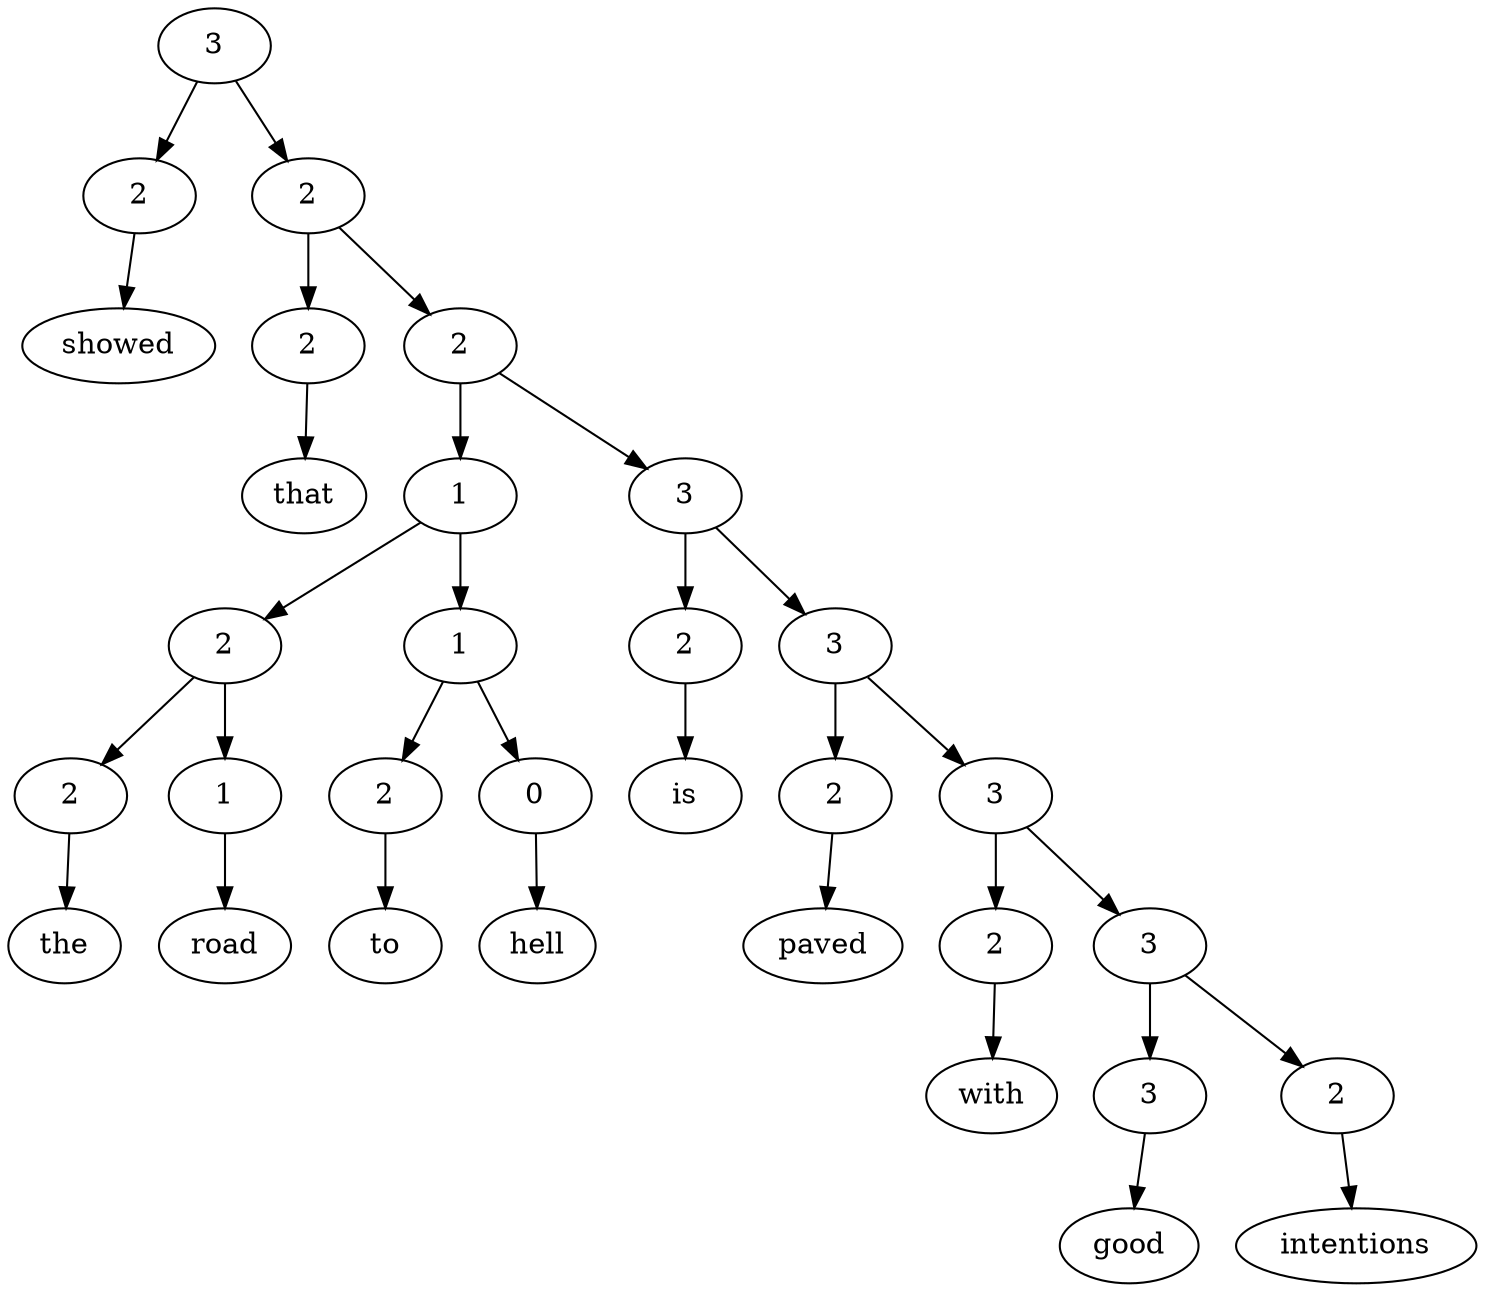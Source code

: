 digraph G{Node0 [label="3"]
Node0 -> Node1
Node0 -> Node3
Node1 [label="2"]
Node1 -> Node2
Node3 [label="2"]
Node3 -> Node4
Node3 -> Node6
Node2 [label="showed"]
Node4 [label="2"]
Node4 -> Node5
Node6 [label="2"]
Node6 -> Node7
Node6 -> Node18
Node5 [label="that"]
Node7 [label="1"]
Node7 -> Node8
Node7 -> Node13
Node18 [label="3"]
Node18 -> Node19
Node18 -> Node21
Node8 [label="2"]
Node8 -> Node9
Node8 -> Node11
Node13 [label="1"]
Node13 -> Node14
Node13 -> Node16
Node19 [label="2"]
Node19 -> Node20
Node21 [label="3"]
Node21 -> Node22
Node21 -> Node24
Node9 [label="2"]
Node9 -> Node10
Node11 [label="1"]
Node11 -> Node12
Node14 [label="2"]
Node14 -> Node15
Node16 [label="0"]
Node16 -> Node17
Node20 [label="is"]
Node22 [label="2"]
Node22 -> Node23
Node24 [label="3"]
Node24 -> Node25
Node24 -> Node27
Node10 [label="the"]
Node12 [label="road"]
Node15 [label="to"]
Node17 [label="hell"]
Node23 [label="paved"]
Node25 [label="2"]
Node25 -> Node26
Node27 [label="3"]
Node27 -> Node28
Node27 -> Node30
Node26 [label="with"]
Node28 [label="3"]
Node28 -> Node29
Node30 [label="2"]
Node30 -> Node31
Node29 [label="good"]
Node31 [label="intentions"]
}